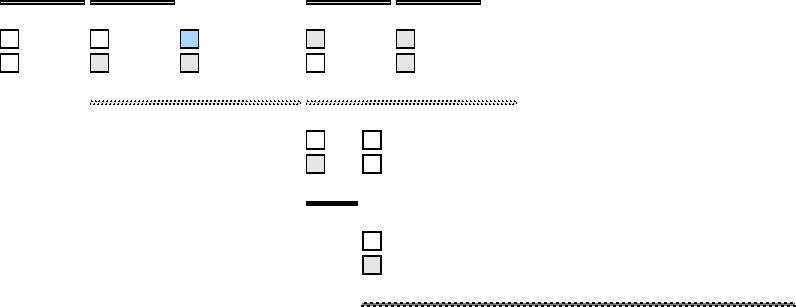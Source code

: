 import geometry;

size(40cm, 0);
unitsize(30, 0);
defaultpen(fontsize(12pt));
real xshiftUnit = 1.4;
pen fillReady = rgb(156,194,230);
pen fillBusy = lightgray;
pen fillFree = white;

real tinyPadding = 0.1;

picture getBatch(real width, pen pstyle = defaultpen, pen pbg = lightgray)
{
    picture pic;
    path lineBatch = box((0,0),(width,0.05));
    fill(pic, lineBatch, pbg);
    draw(pic, lineBatch, pstyle);
    return pic;
}

picture blockBox(real w = 0.3, real h = 0.3, pen p = white) {
  picture pic;
  pair d = (w, h);
  path boxpath = box((0,0), d);
  filldraw(pic, boxpath, p);
  return pic;
}

//对齐上方btach的左边边缘
picture getRegAlignToUpBatchLeft(picture batchPic, real yaxis)
{
    picture reg = blockBox();

    pair ptLeft = point(batchPic, W);
    pair ptTo =(ptLeft.x, ptLeft.y+yaxis);
    return shift(ptTo)*reg;
}

//对齐上方btach的右边缘
picture getRegAlignToUpBatchRight(picture batchPic, real yaxis)
{
    picture reg = blockBox();

    pair ptLeft = point(batchPic, E);
    pair ptTo =(ptLeft.x, ptLeft.y+yaxis);
    return shift(ptTo)*reg;
}

//对齐下方btach的左边缘
picture getRegAlignToDownBatchLeft(picture batchPic, real yaxis)
{
    picture reg = blockBox();

    pair ptLeft = point(batchPic, W);
    pair ptTo =(ptLeft.x, ptLeft.y-yaxis);
    return shift(ptTo)*reg;
}

//对齐下方btach的右边缘
picture getRegAlignToDownBatchRight(picture batchPic, real yaxis)
{
    picture reg = blockBox();

    pair ptLeft = point(batchPic, E);
    pair ptTo =(ptLeft.x, ptLeft.y-yaxis);
    return shift(ptTo)*reg;
}

picture fillRegBox(picture boxPic, pen p=fillFree)
{
    pair ptLeftBottom = point(boxPic, SW);
    pair ptRightBottom = point(boxPic, SE);
    pair ptLeftUp = point(boxPic, NW);
    pair ptRightUp = point(boxPic, NE);
    path upRect = ptLeftBottom--ptRightBottom--ptRightUp--ptLeftUp--cycle;
    write(upRect);
    filldraw(boxPic, upRect, p);
    return boxPic;
}

picture getMainPic()
{
    picture pic;

    //draw dataloading batches
    real batchWidthUnit = xshiftUnit;
    real yshiftUnit = 1.2xshiftUnit;
    real shiftBatch1padding = xshiftUnit+tinyPadding;
    picture dataloadingPic;
    
    //dataloader batch 1, reg1 0
    picture data_batch1 = getBatch(batchWidthUnit);
    add(pic, data_batch1);
    real yaxisShift = -0.55xshiftUnit;
    real boxd = 0.3;
    picture reg1_00 = getRegAlignToUpBatchLeft(data_batch1, yaxisShift);
    picture reg1_10 = getRegAlignToUpBatchLeft(data_batch1, yaxisShift-tinyPadding-boxd);
    add(pic, reg1_00);
    add(pic, reg1_10);

    //dataloader batch 2, reg1 1, preprocess batch1
    picture data_batch2 = shift(point(data_batch1, E).x+tinyPadding, 0)*getBatch(batchWidthUnit); 
    add(pic, data_batch2);

    picture reg1_01 = getRegAlignToUpBatchLeft(data_batch2, yaxisShift);
    picture reg1_11 = getRegAlignToUpBatchLeft(data_batch2, yaxisShift-tinyPadding-boxd);
    add(pic, reg1_01);
    add(pic, fillRegBox(reg1_11, fillBusy));

    real preproWidth = 2.5*xshiftUnit;
    real shiftYValue = -yshiftUnit;
    picture prepro_batch1 = shift(point(data_batch2, W).x, shiftYValue)*getBatch(preproWidth, dotted);
    add(pic, prepro_batch1);

    //reg1 2
    picture reg1_02 = shift(tinyPadding,0)*getRegAlignToUpBatchRight(data_batch2, yaxisShift);
    picture reg1_12 = shift(tinyPadding,0)*getRegAlignToUpBatchRight(data_batch2, yaxisShift-tinyPadding-boxd);
    add(pic, fillRegBox(reg1_02, fillReady));
    add(pic, fillRegBox(reg1_12, fillBusy));    

    //dataloader batch3, reg1 3
    picture data_batch3 = shift(point(prepro_batch1, E).x+tinyPadding, 0)*getBatch(batchWidthUnit); 
    add(pic, data_batch3);
    picture reg1_03 = getRegAlignToUpBatchLeft(data_batch3, yaxisShift);
    picture reg1_13 = getRegAlignToUpBatchLeft(data_batch3, yaxisShift-tinyPadding-boxd);
    add(pic, fillRegBox(reg1_03, fillBusy));
    add(pic, fillRegBox(reg1_13, fillFree));        

    //preprocess batch2
    picture prepro_batch2 = shift(point(data_batch3, W).x, shiftYValue)*getBatch(preproWidth, dotted);
    add(pic, prepro_batch2);

    real copyWidth = 0.6*xshiftUnit;
    real copyYValue =  -2*yshiftUnit;
    
    //copyh2d batch1, regs2 1
    pair ptCopyBase = (point(prepro_batch1, E).x+tinyPadding, copyYValue);
    picture copyh2d_batch1 = shift(ptCopyBase)*getBatch(copyWidth, solid, black);
    add(pic, copyh2d_batch1);

    picture reg2_01 = getRegAlignToUpBatchLeft(prepro_batch2, yaxisShift);
    picture reg2_11 = getRegAlignToUpBatchLeft(prepro_batch2, yaxisShift-tinyPadding-boxd);
    add(pic, fillRegBox(reg2_01, fillFree));
    add(pic, fillRegBox(reg2_11, fillBusy));        

    //regs2 2, regs3 1
    picture reg2_02 = shift(point(copyh2d_batch1, E).x+tinyPadding, point(reg2_01, SW).y)*blockBox();
    picture reg2_12 = shift(point(copyh2d_batch1, E).x+tinyPadding, point(reg2_11, SW).y)*blockBox();;
    add(pic, fillRegBox(reg2_02, fillFree));
    add(pic, fillRegBox(reg2_12, fillFree));        

    picture reg3_01 = shift(tinyPadding,0)*getRegAlignToUpBatchRight(copyh2d_batch1, yaxisShift);
    picture reg3_11 = shift(tinyPadding,0)*getRegAlignToUpBatchRight(copyh2d_batch1, yaxisShift-tinyPadding-boxd);
    add(pic, fillRegBox(reg3_11, fillBusy));
    add(pic, fillRegBox(reg3_01, fillFree));
    
    //train batch1
    real trainWidth = 2preproWidth+2*tinyPadding;
    real trainYValue =  -3*yshiftUnit; 
    pen Dotted(pen p=currentpen) {return linetype(new real[] {0,3})+2*linewidth(p);}    
    pair ptTrainBatch1 = (point(copyh2d_batch1, E).x+tinyPadding, trainYValue);
    picture train_batch1 = shift(ptTrainBatch1)*getBatch(trainWidth, Dotted, gray);
    add(pic, train_batch1);

    //dataloader batch4, regs1 4
    picture data_batch4 = shift(point(data_batch3, E).x+tinyPadding, 0)*getBatch(batchWidthUnit); 
    add(pic, data_batch4);

    picture reg1_04 = shift(tinyPadding,0)*getRegAlignToUpBatchRight(data_batch3, yaxisShift);
    picture reg1_14 = shift(tinyPadding,0)*getRegAlignToUpBatchRight(data_batch3, yaxisShift-tinyPadding-boxd);
    add(pic, fillRegBox(reg1_04, fillBusy));
    add(pic, fillRegBox(reg1_14, fillBusy)); 

    //picture prepro_batch2 = shift(3shiftBatch1padding, shiftYValue)*getBatch(preproWidth, dotted);
    // picture prepro_batch3 = shift(5shiftBatch1padding, shiftYValue)*getBatch(preproWidth, dotted);
    // picture prepro_batch4 = shift(7shiftBatch1padding, shiftYValue)*getBatch(preproWidth, dotted);
    // picture prepro_batch5 = shift(9shiftBatch1padding, shiftYValue)*getBatch(preproWidth, dotted);
    
    //add(preProcPic, prepro_batch1);
    //add(preProcPic, prepro_batch2);
    // add(preProcPic, prepro_batch3);
    // add(preProcPic, prepro_batch4);
    // add(preProcPic, prepro_batch5);

    //draw copyh2d batches
    // picture copyh2dPic;
    // real copyWidth = 0.8*xshiftUnit;
    // real copyYValue =  -2*yshiftUnit;
    
    // pair ptCopyBase = (point(prepro_batch1, E).x+tinyPadding, copyYValue);
    // picture copyh2d_batch1 = shift(ptCopyBase)*getBatch(copyWidth, solid, black);
    // add(copyh2dPic, copyh2d_batch1);

    // picture trainPic;
    // real trainWidth = 2preproWidth+2*tinyPadding;
    // real trainYValue =  -3*yshiftUnit; 
    // pen Dotted(pen p=currentpen) {return linetype(new real[] {0,3})+2*linewidth(p);}

    // pair ptTrainBatch1 = (point(copyh2d_batch1, E).x+tinyPadding, trainYValue);
    // picture train_batch1 = shift(ptTrainBatch1)*getBatch(trainWidth, Dotted, gray);
    // add(trainPic, train_batch1);

    // pair ptBatch1Right = (locate(point(train_batch1, E)).x+tinyPadding, trainYValue);
    // picture train_batch2 = shift(ptBatch1Right)*getBatch(trainWidth, Dotted, gray);
    // add(trainPic, train_batch2);

//  draw regs
    // picture regsPic;

    // /*  row1
    //     00 01 02 03 04 05 06 07 08
    //     10 11 12 13 14 15 16 17 18
    // */

    // picture reg1_02 = getRegAlignToUpBatchRight(data_batch2, yaxisShift);
    // picture reg1_12 = getRegAlignToUpBatchRight(data_batch2, yaxisShift-tinyPadding-boxd);
    // add(regsPic, reg1_02);
    // add(regsPic, reg1_12);
    // picture reg1_03 = getRegAlignToUpBatchLeft(data_batch3, yaxisShift);
    // picture reg1_13 = getRegAlignToUpBatchLeft(data_batch3, yaxisShift-tinyPadding-boxd);
    // add(regsPic, reg1_03);
    // add(regsPic, reg1_13);
    // picture reg1_04 = getRegAlignToUpBatchRight(data_batch3, yaxisShift);
    // picture reg1_14 = getRegAlignToUpBatchRight(data_batch3, yaxisShift-tinyPadding-boxd);
    // add(regsPic, reg1_04);
    // add(regsPic, reg1_14);

    // add(regsPic, fillRegBox(reg1_11, fillBusy));
    // add(regsPic, fillRegBox(reg1_02, fillReady));
    // add(regsPic, fillRegBox(reg1_12, fillBusy));
    // add(regsPic, fillRegBox(reg1_03, fillBusy));
    // add(regsPic, fillRegBox(reg1_04, fillBusy));
    // add(regsPic, fillRegBox(reg1_14, fillReady));
    // //row 2

    // picture reg2_00 = getRegAlignToUpBatchLeft(data_batch1, yaxisShift+shiftYValue);
    // picture reg2_10 = getRegAlignToUpBatchLeft(data_batch1, yaxisShift+shiftYValue-boxd-tinyPadding);
    // add(regsPic, reg2_00);
    // add(regsPic, reg2_10);
    // picture reg2_01 = getRegAlignToUpBatchLeft(prepro_batch2, yaxisShift);
    // picture reg2_11 = getRegAlignToUpBatchLeft(prepro_batch2, yaxisShift - tinyPadding - boxd);
    // add(regsPic, reg2_01);
    // add(regsPic, reg2_11);

    // add(regsPic, fillRegBox(reg2_01, fillBusy));
    // pair ptBase0 = point(reg2_01, SW);
    // pair ptBase1 = point(reg2_11, SW);
    // picture reg2_02 = shift(ptBase0.x+copyWidth+tinyPadding, ptBase0.y)*blockBox();
    // picture reg2_12 = shift(ptBase1.x+copyWidth+tinyPadding, ptBase1.y)*blockBox();
    // add(regsPic, reg2_02);
    // add(regsPic, reg2_12);

    // // row 3
    // // no use regs
    // add(regsPic, shift(0, shiftYValue)*reg2_00);
    // add(regsPic, shift(0, shiftYValue)*reg2_10);

    // picture reg3_01 = shift(tinyPadding, 0)*getRegAlignToUpBatchRight(copyh2d_batch1, yaxisShift);
    // picture reg3_11 = shift(tinyPadding, 0)*getRegAlignToUpBatchRight(copyh2d_batch1, yaxisShift-tinyPadding-boxd);
    // add(regsPic, reg3_01);
    // add(regsPic, reg3_11);

//-----------------------------------------
    //add(pic, dataloadingPic);
    //add(pic, preProcPic);
    //add(pic, copyh2dPic);
    //add(pic, trainPic);
    //add(pic, regsPic);
    return pic;
}

add(getMainPic());


// add(legend());